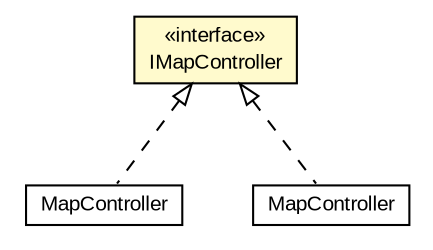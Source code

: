 #!/usr/local/bin/dot
#
# Class diagram 
# Generated by UMLGraph version R5_6-24-gf6e263 (http://www.umlgraph.org/)
#

digraph G {
	edge [fontname="arial",fontsize=10,labelfontname="arial",labelfontsize=10];
	node [fontname="arial",fontsize=10,shape=plaintext];
	nodesep=0.25;
	ranksep=0.5;
	// org.osmdroid.api.IMapController
	c59695 [label=<<table title="org.osmdroid.api.IMapController" border="0" cellborder="1" cellspacing="0" cellpadding="2" port="p" bgcolor="lemonChiffon" href="./IMapController.html">
		<tr><td><table border="0" cellspacing="0" cellpadding="1">
<tr><td align="center" balign="center"> &#171;interface&#187; </td></tr>
<tr><td align="center" balign="center"> IMapController </td></tr>
		</table></td></tr>
		</table>>, URL="./IMapController.html", fontname="arial", fontcolor="black", fontsize=10.0];
	// org.osmdroid.views.MapController
	c59795 [label=<<table title="org.osmdroid.views.MapController" border="0" cellborder="1" cellspacing="0" cellpadding="2" port="p" href="../views/MapController.html">
		<tr><td><table border="0" cellspacing="0" cellpadding="1">
<tr><td align="center" balign="center"> MapController </td></tr>
		</table></td></tr>
		</table>>, URL="../views/MapController.html", fontname="arial", fontcolor="black", fontsize=10.0];
	// org.osmdroid.google.wrapper.MapController
	c59891 [label=<<table title="org.osmdroid.google.wrapper.MapController" border="0" cellborder="1" cellspacing="0" cellpadding="2" port="p" href="../google/wrapper/MapController.html">
		<tr><td><table border="0" cellspacing="0" cellpadding="1">
<tr><td align="center" balign="center"> MapController </td></tr>
		</table></td></tr>
		</table>>, URL="../google/wrapper/MapController.html", fontname="arial", fontcolor="black", fontsize=10.0];
	//org.osmdroid.views.MapController implements org.osmdroid.api.IMapController
	c59695:p -> c59795:p [dir=back,arrowtail=empty,style=dashed];
	//org.osmdroid.google.wrapper.MapController implements org.osmdroid.api.IMapController
	c59695:p -> c59891:p [dir=back,arrowtail=empty,style=dashed];
}

